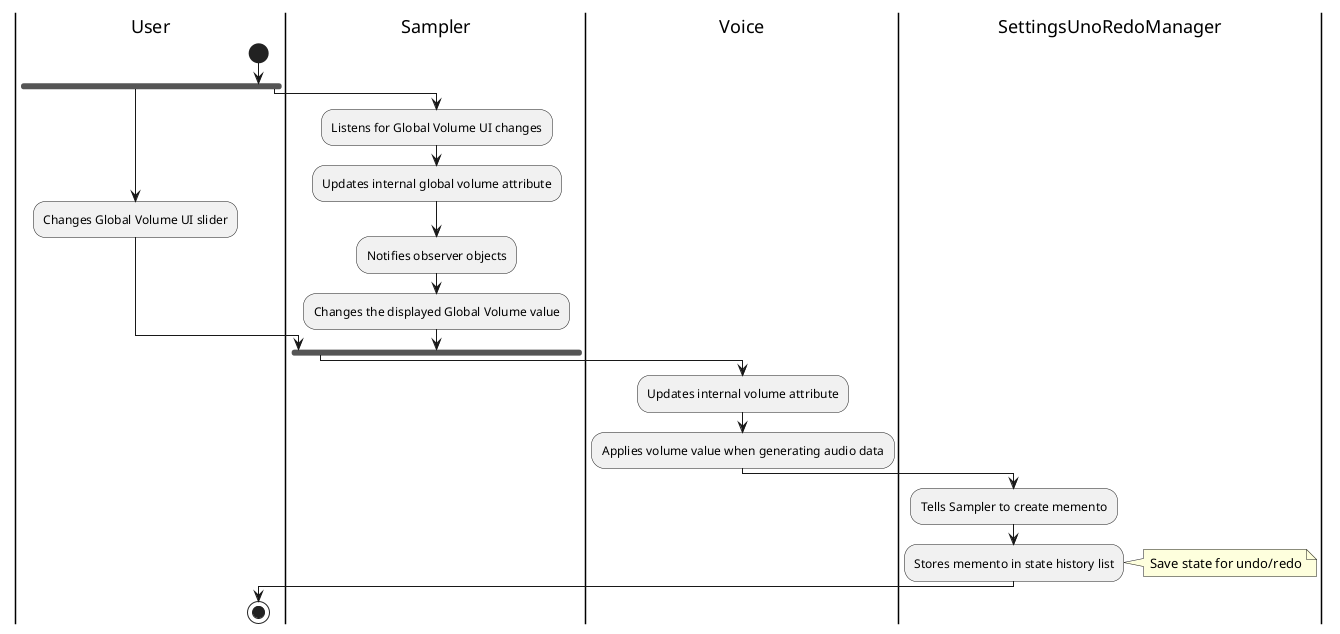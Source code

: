 @startuml

|User|
start
fork
:Changes Global Volume UI slider;
fork again

|Sampler|
:Listens for Global Volume UI changes;
:Updates internal global volume attribute;
:Notifies observer objects;
:Changes the displayed Global Volume value;
end fork

|Voice|
:Updates internal volume attribute;
:Applies volume value when generating audio data;

|SettingsUnoRedoManager|
:Tells Sampler to create memento;
:Stores memento in state history list;
note right: Save state for undo/redo


|User|
stop

@enduml